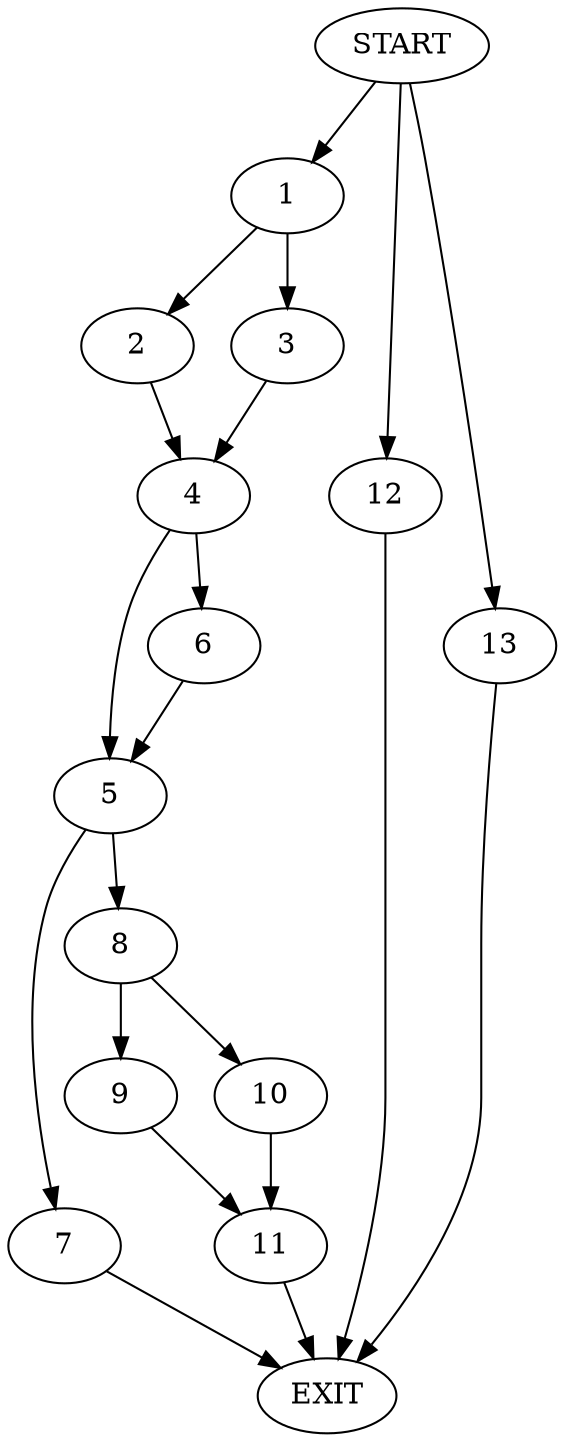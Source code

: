 digraph {
0 [label="START"]
14 [label="EXIT"]
0 -> 1
1 -> 2
1 -> 3
2 -> 4
3 -> 4
4 -> 5
4 -> 6
5 -> 7
5 -> 8
6 -> 5
7 -> 14
8 -> 9
8 -> 10
10 -> 11
9 -> 11
11 -> 14
0 -> 12
12 -> 14
0 -> 13
13 -> 14
}
